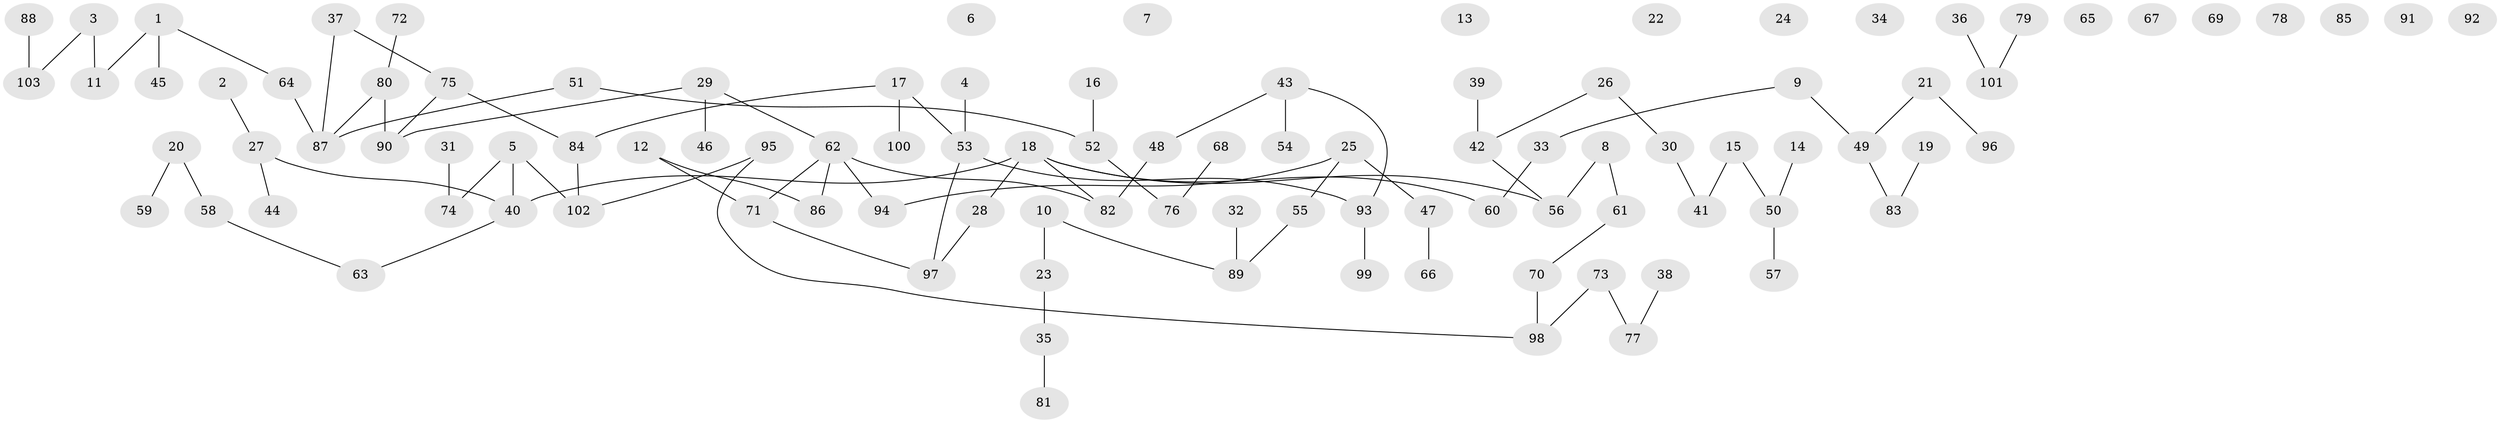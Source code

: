 // coarse degree distribution, {2: 0.5306122448979592, 6: 0.04081632653061224, 3: 0.14285714285714285, 1: 0.24489795918367346, 5: 0.02040816326530612, 4: 0.02040816326530612}
// Generated by graph-tools (version 1.1) at 2025/47/03/04/25 22:47:54]
// undirected, 103 vertices, 95 edges
graph export_dot {
  node [color=gray90,style=filled];
  1;
  2;
  3;
  4;
  5;
  6;
  7;
  8;
  9;
  10;
  11;
  12;
  13;
  14;
  15;
  16;
  17;
  18;
  19;
  20;
  21;
  22;
  23;
  24;
  25;
  26;
  27;
  28;
  29;
  30;
  31;
  32;
  33;
  34;
  35;
  36;
  37;
  38;
  39;
  40;
  41;
  42;
  43;
  44;
  45;
  46;
  47;
  48;
  49;
  50;
  51;
  52;
  53;
  54;
  55;
  56;
  57;
  58;
  59;
  60;
  61;
  62;
  63;
  64;
  65;
  66;
  67;
  68;
  69;
  70;
  71;
  72;
  73;
  74;
  75;
  76;
  77;
  78;
  79;
  80;
  81;
  82;
  83;
  84;
  85;
  86;
  87;
  88;
  89;
  90;
  91;
  92;
  93;
  94;
  95;
  96;
  97;
  98;
  99;
  100;
  101;
  102;
  103;
  1 -- 11;
  1 -- 45;
  1 -- 64;
  2 -- 27;
  3 -- 11;
  3 -- 103;
  4 -- 53;
  5 -- 40;
  5 -- 74;
  5 -- 102;
  8 -- 56;
  8 -- 61;
  9 -- 33;
  9 -- 49;
  10 -- 23;
  10 -- 89;
  12 -- 71;
  12 -- 86;
  14 -- 50;
  15 -- 41;
  15 -- 50;
  16 -- 52;
  17 -- 53;
  17 -- 84;
  17 -- 100;
  18 -- 28;
  18 -- 40;
  18 -- 56;
  18 -- 60;
  18 -- 82;
  19 -- 83;
  20 -- 58;
  20 -- 59;
  21 -- 49;
  21 -- 96;
  23 -- 35;
  25 -- 47;
  25 -- 55;
  25 -- 94;
  26 -- 30;
  26 -- 42;
  27 -- 40;
  27 -- 44;
  28 -- 97;
  29 -- 46;
  29 -- 62;
  29 -- 90;
  30 -- 41;
  31 -- 74;
  32 -- 89;
  33 -- 60;
  35 -- 81;
  36 -- 101;
  37 -- 75;
  37 -- 87;
  38 -- 77;
  39 -- 42;
  40 -- 63;
  42 -- 56;
  43 -- 48;
  43 -- 54;
  43 -- 93;
  47 -- 66;
  48 -- 82;
  49 -- 83;
  50 -- 57;
  51 -- 52;
  51 -- 87;
  52 -- 76;
  53 -- 93;
  53 -- 97;
  55 -- 89;
  58 -- 63;
  61 -- 70;
  62 -- 71;
  62 -- 82;
  62 -- 86;
  62 -- 94;
  64 -- 87;
  68 -- 76;
  70 -- 98;
  71 -- 97;
  72 -- 80;
  73 -- 77;
  73 -- 98;
  75 -- 84;
  75 -- 90;
  79 -- 101;
  80 -- 87;
  80 -- 90;
  84 -- 102;
  88 -- 103;
  93 -- 99;
  95 -- 98;
  95 -- 102;
}

